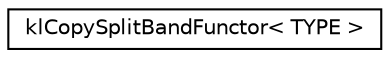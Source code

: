 digraph G
{
  edge [fontname="Helvetica",fontsize="10",labelfontname="Helvetica",labelfontsize="10"];
  node [fontname="Helvetica",fontsize="10",shape=record];
  rankdir=LR;
  Node1 [label="klCopySplitBandFunctor\< TYPE \>",height=0.2,width=0.4,color="black", fillcolor="white", style="filled",URL="$classkl_copy_split_band_functor.html"];
}
